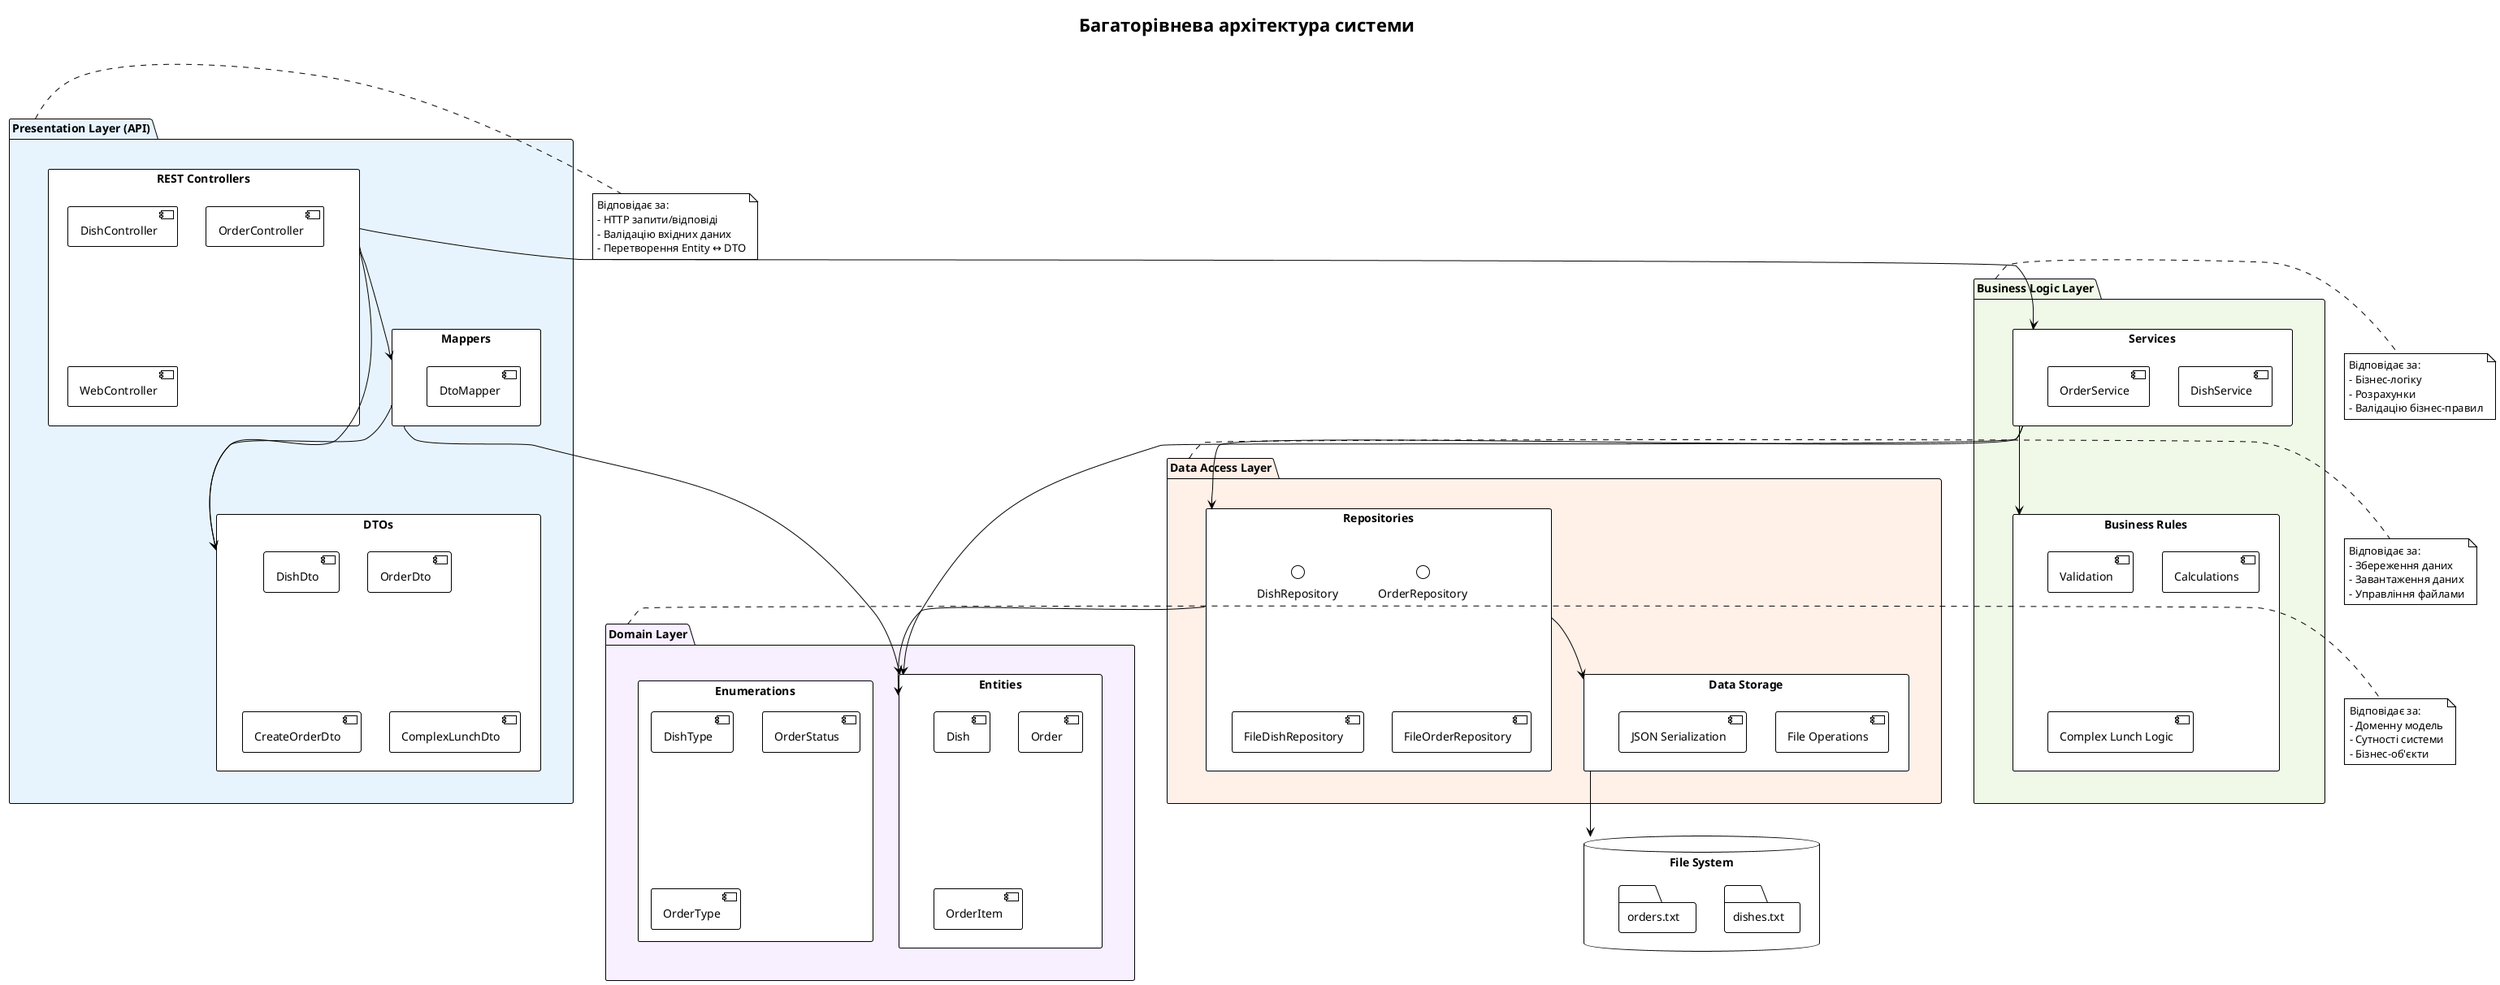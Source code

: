 @startuml LayeredArchitecture
!theme plain

title Багаторівнева архітектура системи

package "Presentation Layer (API)" #E8F4FD {
    rectangle "REST Controllers" {
        [DishController]
        [OrderController]
        [WebController]
    }
    
    rectangle "DTOs" {
        [DishDto]
        [OrderDto]
        [CreateOrderDto]
        [ComplexLunchDto]
    }
    
    rectangle "Mappers" {
        [DtoMapper]
    }
}

package "Business Logic Layer" #F0F8E8 {
    rectangle "Services" {
        [DishService]
        [OrderService]
    }
    
    rectangle "Business Rules" {
        [Validation]
        [Calculations]
        [Complex Lunch Logic]
    }
}

package "Data Access Layer" #FFF0E8 {
    rectangle "Repositories" {
        interface "DishRepository" as IDishRepo
        interface "OrderRepository" as IOrderRepo
        [FileDishRepository]
        [FileOrderRepository]
    }
    
    rectangle "Data Storage" {
        [File Operations]
        [JSON Serialization]
    }
}

package "Domain Layer" #F8F0FF {
    rectangle "Entities" {
        [Dish]
        [Order]
        [OrderItem]
    }
    
    rectangle "Enumerations" {
        [DishType]
        [OrderStatus]
        [OrderType]
    }
}

database "File System" {
    folder "dishes.txt"
    folder "orders.txt"
}

' Dependencies (top-down only)
[REST Controllers] --> [Services]
[REST Controllers] --> [DTOs]
[REST Controllers] --> [Mappers]

[Services] --> [Repositories]
[Services] --> [Business Rules]
[Services] --> [Entities]

[Repositories] --> [Data Storage]
[Repositories] --> [Entities]

[Data Storage] --> [File System]

[Mappers] --> [DTOs]
[Mappers] --> [Entities]

note right of "Presentation Layer (API)"
    Відповідає за:
    - HTTP запити/відповіді
    - Валідацію вхідних даних
    - Перетворення Entity ↔ DTO
end note

note right of "Business Logic Layer"
    Відповідає за:
    - Бізнес-логіку
    - Розрахунки
    - Валідацію бізнес-правил
end note

note right of "Data Access Layer"
    Відповідає за:
    - Збереження даних
    - Завантаження даних
    - Управління файлами
end note

note right of "Domain Layer"
    Відповідає за:
    - Доменну модель
    - Сутності системи
    - Бізнес-об'єкти
end note

@enduml
